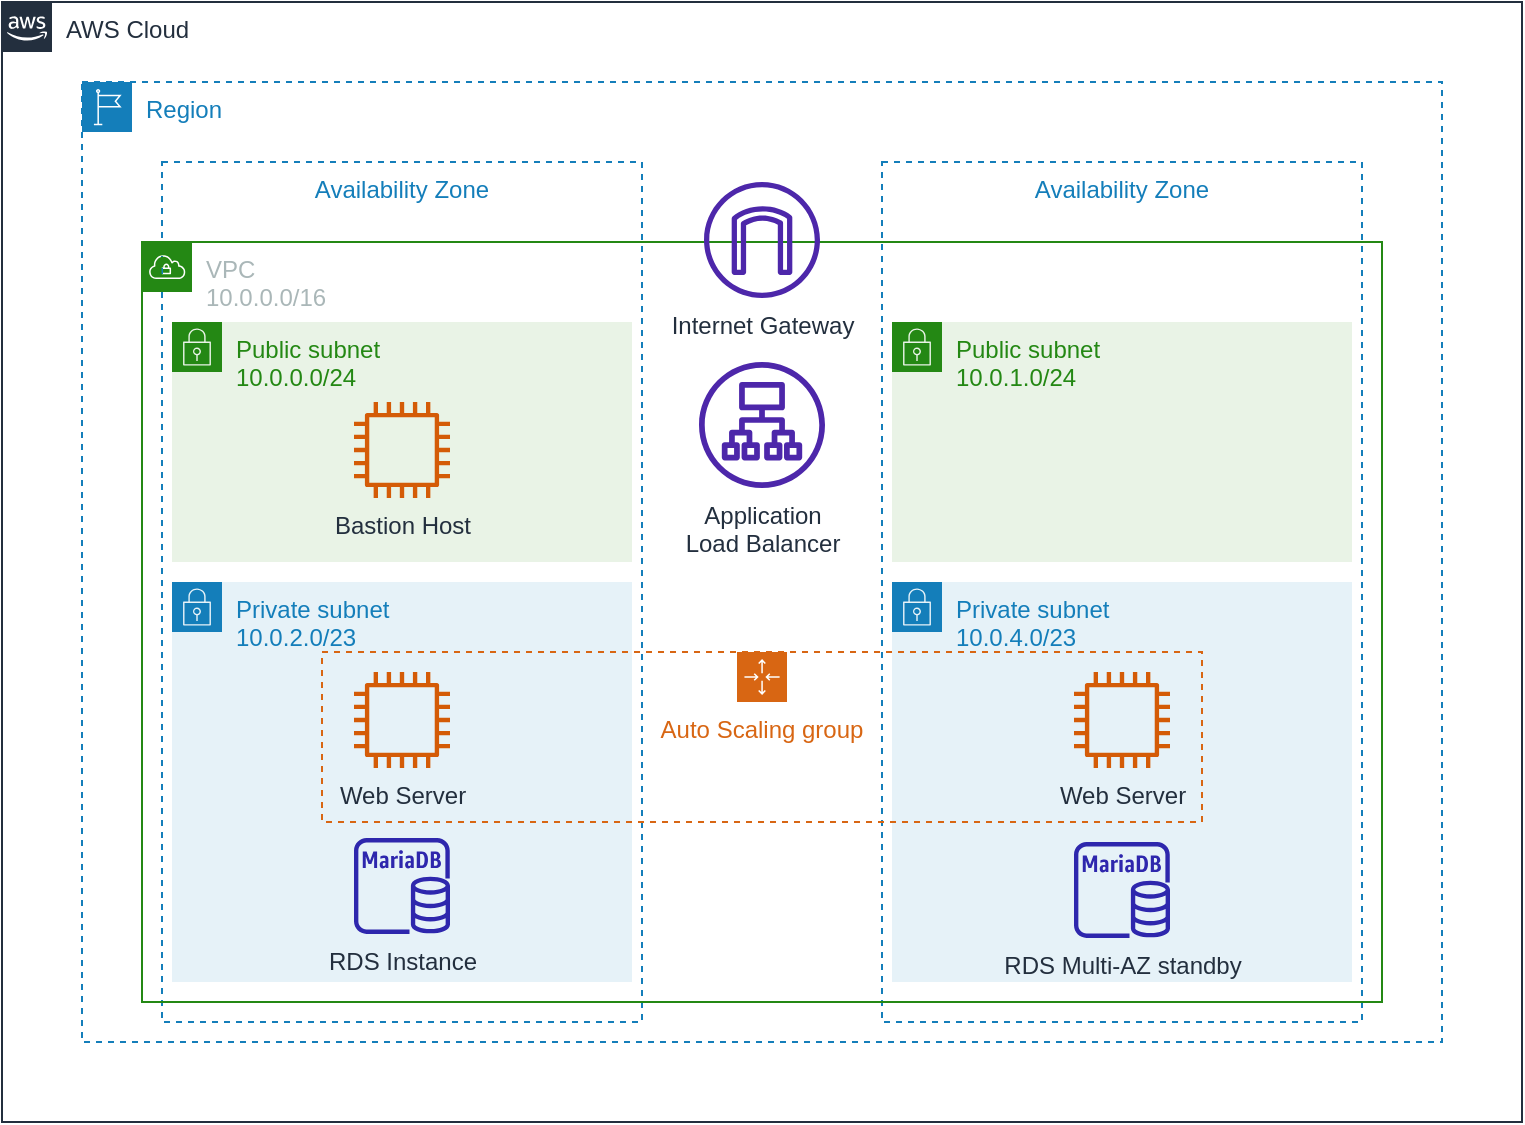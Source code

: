 <mxfile version="20.7.4" type="github">
  <diagram id="lHriYzKClwWAmE6NiDiY" name="Page-1">
    <mxGraphModel dx="1403" dy="745" grid="1" gridSize="10" guides="1" tooltips="1" connect="1" arrows="1" fold="1" page="1" pageScale="1" pageWidth="827" pageHeight="1169" math="0" shadow="0">
      <root>
        <mxCell id="0" />
        <mxCell id="1" parent="0" />
        <mxCell id="yOh6czPY2L0xSQ1TMpUX-2" value="AWS Cloud" style="points=[[0,0],[0.25,0],[0.5,0],[0.75,0],[1,0],[1,0.25],[1,0.5],[1,0.75],[1,1],[0.75,1],[0.5,1],[0.25,1],[0,1],[0,0.75],[0,0.5],[0,0.25]];outlineConnect=0;gradientColor=none;html=1;whiteSpace=wrap;fontSize=12;fontStyle=0;container=1;pointerEvents=0;collapsible=0;recursiveResize=0;shape=mxgraph.aws4.group;grIcon=mxgraph.aws4.group_aws_cloud_alt;strokeColor=#232F3E;fillColor=none;verticalAlign=top;align=left;spacingLeft=30;fontColor=#232F3E;dashed=0;" vertex="1" parent="1">
          <mxGeometry x="40" y="40" width="760" height="560" as="geometry" />
        </mxCell>
        <mxCell id="yOh6czPY2L0xSQ1TMpUX-3" value="Region" style="points=[[0,0],[0.25,0],[0.5,0],[0.75,0],[1,0],[1,0.25],[1,0.5],[1,0.75],[1,1],[0.75,1],[0.5,1],[0.25,1],[0,1],[0,0.75],[0,0.5],[0,0.25]];outlineConnect=0;gradientColor=none;html=1;whiteSpace=wrap;fontSize=12;fontStyle=0;container=1;pointerEvents=0;collapsible=0;recursiveResize=0;shape=mxgraph.aws4.group;grIcon=mxgraph.aws4.group_region;strokeColor=#147EBA;fillColor=none;verticalAlign=top;align=left;spacingLeft=30;fontColor=#147EBA;dashed=1;" vertex="1" parent="yOh6czPY2L0xSQ1TMpUX-2">
          <mxGeometry x="40" y="40" width="680" height="480" as="geometry" />
        </mxCell>
        <mxCell id="yOh6czPY2L0xSQ1TMpUX-6" value="Availability Zone" style="fillColor=none;strokeColor=#147EBA;dashed=1;verticalAlign=top;fontStyle=0;fontColor=#147EBA;" vertex="1" parent="yOh6czPY2L0xSQ1TMpUX-3">
          <mxGeometry x="400" y="40" width="240" height="430" as="geometry" />
        </mxCell>
        <mxCell id="yOh6czPY2L0xSQ1TMpUX-5" value="Availability Zone" style="fillColor=none;strokeColor=#147EBA;dashed=1;verticalAlign=top;fontStyle=0;fontColor=#147EBA;" vertex="1" parent="yOh6czPY2L0xSQ1TMpUX-3">
          <mxGeometry x="40" y="40" width="240" height="430" as="geometry" />
        </mxCell>
        <mxCell id="yOh6czPY2L0xSQ1TMpUX-7" value="VPC&lt;br&gt;10.0.0.0/16" style="points=[[0,0],[0.25,0],[0.5,0],[0.75,0],[1,0],[1,0.25],[1,0.5],[1,0.75],[1,1],[0.75,1],[0.5,1],[0.25,1],[0,1],[0,0.75],[0,0.5],[0,0.25]];outlineConnect=0;gradientColor=none;html=1;whiteSpace=wrap;fontSize=12;fontStyle=0;container=1;pointerEvents=0;collapsible=0;recursiveResize=0;shape=mxgraph.aws4.group;grIcon=mxgraph.aws4.group_vpc;strokeColor=#248814;fillColor=none;verticalAlign=top;align=left;spacingLeft=30;fontColor=#AAB7B8;dashed=0;" vertex="1" parent="yOh6czPY2L0xSQ1TMpUX-3">
          <mxGeometry x="30" y="80" width="620" height="380" as="geometry" />
        </mxCell>
        <mxCell id="yOh6czPY2L0xSQ1TMpUX-8" value="Public subnet&lt;br&gt;10.0.0.0/24" style="points=[[0,0],[0.25,0],[0.5,0],[0.75,0],[1,0],[1,0.25],[1,0.5],[1,0.75],[1,1],[0.75,1],[0.5,1],[0.25,1],[0,1],[0,0.75],[0,0.5],[0,0.25]];outlineConnect=0;gradientColor=none;html=1;whiteSpace=wrap;fontSize=12;fontStyle=0;container=1;pointerEvents=0;collapsible=0;recursiveResize=0;shape=mxgraph.aws4.group;grIcon=mxgraph.aws4.group_security_group;grStroke=0;strokeColor=#248814;fillColor=#E9F3E6;verticalAlign=top;align=left;spacingLeft=30;fontColor=#248814;dashed=0;" vertex="1" parent="yOh6czPY2L0xSQ1TMpUX-7">
          <mxGeometry x="15" y="40" width="230" height="120" as="geometry" />
        </mxCell>
        <mxCell id="yOh6czPY2L0xSQ1TMpUX-12" value="Bastion Host" style="sketch=0;outlineConnect=0;fontColor=#232F3E;gradientColor=none;fillColor=#D45B07;strokeColor=none;dashed=0;verticalLabelPosition=bottom;verticalAlign=top;align=center;html=1;fontSize=12;fontStyle=0;aspect=fixed;pointerEvents=1;shape=mxgraph.aws4.instance2;" vertex="1" parent="yOh6czPY2L0xSQ1TMpUX-8">
          <mxGeometry x="91" y="40" width="48" height="48" as="geometry" />
        </mxCell>
        <mxCell id="yOh6czPY2L0xSQ1TMpUX-13" value="Application &lt;br&gt;Load Balancer" style="sketch=0;outlineConnect=0;fontColor=#232F3E;gradientColor=none;fillColor=#4D27AA;strokeColor=none;dashed=0;verticalLabelPosition=bottom;verticalAlign=top;align=center;html=1;fontSize=12;fontStyle=0;aspect=fixed;pointerEvents=1;shape=mxgraph.aws4.application_load_balancer;" vertex="1" parent="yOh6czPY2L0xSQ1TMpUX-7">
          <mxGeometry x="278.5" y="60" width="63" height="63" as="geometry" />
        </mxCell>
        <mxCell id="yOh6czPY2L0xSQ1TMpUX-14" value="Internet Gateway" style="sketch=0;outlineConnect=0;fontColor=#232F3E;gradientColor=none;fillColor=#4D27AA;strokeColor=none;dashed=0;verticalLabelPosition=bottom;verticalAlign=top;align=center;html=1;fontSize=12;fontStyle=0;aspect=fixed;pointerEvents=1;shape=mxgraph.aws4.internet_gateway;" vertex="1" parent="yOh6czPY2L0xSQ1TMpUX-7">
          <mxGeometry x="281" y="-30" width="58" height="58" as="geometry" />
        </mxCell>
        <mxCell id="yOh6czPY2L0xSQ1TMpUX-9" value="Public subnet&lt;br&gt;10.0.1.0/24" style="points=[[0,0],[0.25,0],[0.5,0],[0.75,0],[1,0],[1,0.25],[1,0.5],[1,0.75],[1,1],[0.75,1],[0.5,1],[0.25,1],[0,1],[0,0.75],[0,0.5],[0,0.25]];outlineConnect=0;gradientColor=none;html=1;whiteSpace=wrap;fontSize=12;fontStyle=0;container=1;pointerEvents=0;collapsible=0;recursiveResize=0;shape=mxgraph.aws4.group;grIcon=mxgraph.aws4.group_security_group;grStroke=0;strokeColor=#248814;fillColor=#E9F3E6;verticalAlign=top;align=left;spacingLeft=30;fontColor=#248814;dashed=0;" vertex="1" parent="yOh6czPY2L0xSQ1TMpUX-3">
          <mxGeometry x="405" y="120" width="230" height="120" as="geometry" />
        </mxCell>
        <mxCell id="yOh6czPY2L0xSQ1TMpUX-10" value="Private subnet&lt;br&gt;10.0.2.0/23" style="points=[[0,0],[0.25,0],[0.5,0],[0.75,0],[1,0],[1,0.25],[1,0.5],[1,0.75],[1,1],[0.75,1],[0.5,1],[0.25,1],[0,1],[0,0.75],[0,0.5],[0,0.25]];outlineConnect=0;gradientColor=none;html=1;whiteSpace=wrap;fontSize=12;fontStyle=0;container=1;pointerEvents=0;collapsible=0;recursiveResize=0;shape=mxgraph.aws4.group;grIcon=mxgraph.aws4.group_security_group;grStroke=0;strokeColor=#147EBA;fillColor=#E6F2F8;verticalAlign=top;align=left;spacingLeft=30;fontColor=#147EBA;dashed=0;" vertex="1" parent="yOh6czPY2L0xSQ1TMpUX-3">
          <mxGeometry x="45" y="250" width="230" height="200" as="geometry" />
        </mxCell>
        <mxCell id="yOh6czPY2L0xSQ1TMpUX-15" value="RDS Instance" style="sketch=0;outlineConnect=0;fontColor=#232F3E;gradientColor=none;fillColor=#2E27AD;strokeColor=none;dashed=0;verticalLabelPosition=bottom;verticalAlign=top;align=center;html=1;fontSize=12;fontStyle=0;aspect=fixed;pointerEvents=1;shape=mxgraph.aws4.rds_mariadb_instance;" vertex="1" parent="yOh6czPY2L0xSQ1TMpUX-10">
          <mxGeometry x="91" y="128" width="48" height="48" as="geometry" />
        </mxCell>
        <mxCell id="yOh6czPY2L0xSQ1TMpUX-11" value="Private subnet&lt;br&gt;10.0.4.0/23" style="points=[[0,0],[0.25,0],[0.5,0],[0.75,0],[1,0],[1,0.25],[1,0.5],[1,0.75],[1,1],[0.75,1],[0.5,1],[0.25,1],[0,1],[0,0.75],[0,0.5],[0,0.25]];outlineConnect=0;gradientColor=none;html=1;whiteSpace=wrap;fontSize=12;fontStyle=0;container=1;pointerEvents=0;collapsible=0;recursiveResize=0;shape=mxgraph.aws4.group;grIcon=mxgraph.aws4.group_security_group;grStroke=0;strokeColor=#147EBA;fillColor=#E6F2F8;verticalAlign=top;align=left;spacingLeft=30;fontColor=#147EBA;dashed=0;" vertex="1" parent="yOh6czPY2L0xSQ1TMpUX-3">
          <mxGeometry x="405" y="250" width="230" height="200" as="geometry" />
        </mxCell>
        <mxCell id="yOh6czPY2L0xSQ1TMpUX-19" value="Web Server" style="sketch=0;outlineConnect=0;fontColor=#232F3E;gradientColor=none;fillColor=#D45B07;strokeColor=none;dashed=0;verticalLabelPosition=bottom;verticalAlign=top;align=center;html=1;fontSize=12;fontStyle=0;aspect=fixed;pointerEvents=1;shape=mxgraph.aws4.instance2;" vertex="1" parent="yOh6czPY2L0xSQ1TMpUX-11">
          <mxGeometry x="91" y="45" width="48" height="48" as="geometry" />
        </mxCell>
        <mxCell id="yOh6czPY2L0xSQ1TMpUX-17" value="Web Server" style="sketch=0;outlineConnect=0;fontColor=#232F3E;gradientColor=none;fillColor=#D45B07;strokeColor=none;dashed=0;verticalLabelPosition=bottom;verticalAlign=top;align=center;html=1;fontSize=12;fontStyle=0;aspect=fixed;pointerEvents=1;shape=mxgraph.aws4.instance2;" vertex="1" parent="yOh6czPY2L0xSQ1TMpUX-3">
          <mxGeometry x="136" y="295" width="48" height="48" as="geometry" />
        </mxCell>
        <mxCell id="yOh6czPY2L0xSQ1TMpUX-16" value="RDS Multi-AZ standby" style="sketch=0;outlineConnect=0;fontColor=#232F3E;gradientColor=none;fillColor=#2E27AD;strokeColor=none;dashed=0;verticalLabelPosition=bottom;verticalAlign=top;align=center;html=1;fontSize=12;fontStyle=0;aspect=fixed;pointerEvents=1;shape=mxgraph.aws4.rds_mariadb_instance;" vertex="1" parent="yOh6czPY2L0xSQ1TMpUX-3">
          <mxGeometry x="496" y="380" width="48" height="48" as="geometry" />
        </mxCell>
        <mxCell id="yOh6czPY2L0xSQ1TMpUX-20" value="Auto Scaling group" style="points=[[0,0],[0.25,0],[0.5,0],[0.75,0],[1,0],[1,0.25],[1,0.5],[1,0.75],[1,1],[0.75,1],[0.5,1],[0.25,1],[0,1],[0,0.75],[0,0.5],[0,0.25]];outlineConnect=0;gradientColor=none;html=1;whiteSpace=wrap;fontSize=12;fontStyle=0;container=1;pointerEvents=0;collapsible=0;recursiveResize=0;shape=mxgraph.aws4.groupCenter;grIcon=mxgraph.aws4.group_auto_scaling_group;grStroke=1;strokeColor=#D86613;fillColor=none;verticalAlign=top;align=center;fontColor=#D86613;dashed=1;spacingTop=25;" vertex="1" parent="1">
          <mxGeometry x="200" y="365" width="440" height="85" as="geometry" />
        </mxCell>
      </root>
    </mxGraphModel>
  </diagram>
</mxfile>
